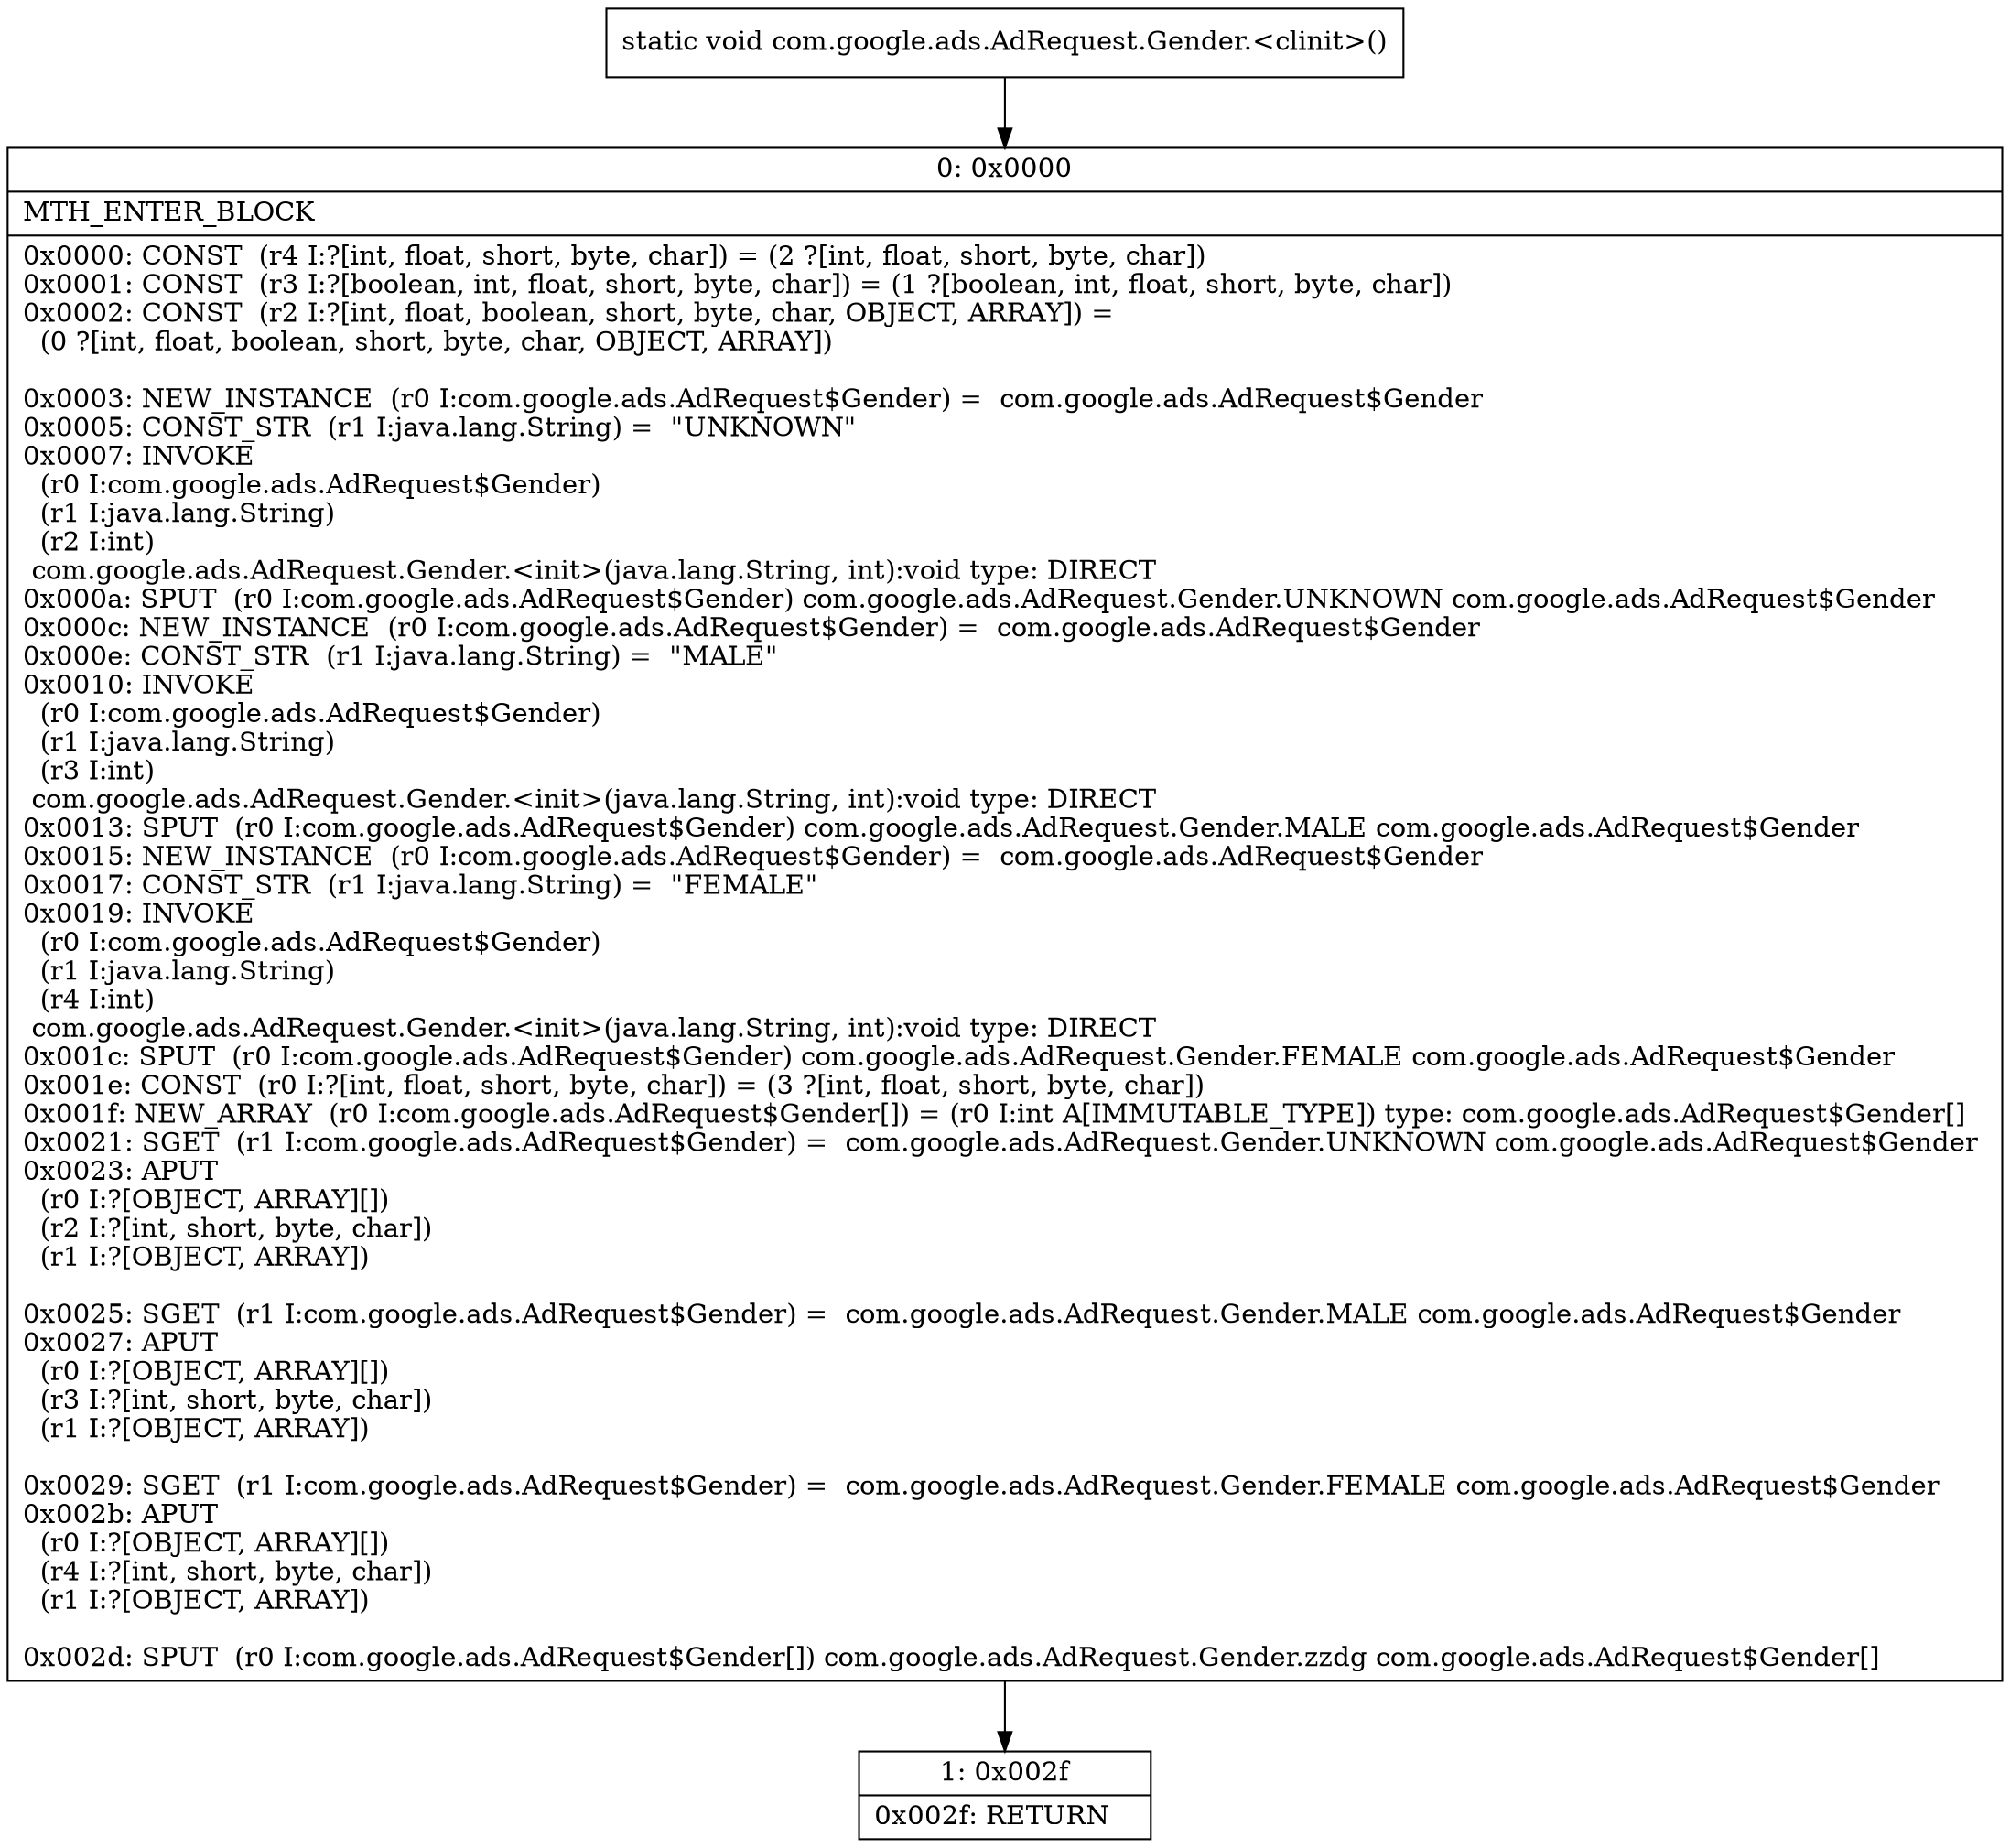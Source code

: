 digraph "CFG forcom.google.ads.AdRequest.Gender.\<clinit\>()V" {
Node_0 [shape=record,label="{0\:\ 0x0000|MTH_ENTER_BLOCK\l|0x0000: CONST  (r4 I:?[int, float, short, byte, char]) = (2 ?[int, float, short, byte, char]) \l0x0001: CONST  (r3 I:?[boolean, int, float, short, byte, char]) = (1 ?[boolean, int, float, short, byte, char]) \l0x0002: CONST  (r2 I:?[int, float, boolean, short, byte, char, OBJECT, ARRAY]) = \l  (0 ?[int, float, boolean, short, byte, char, OBJECT, ARRAY])\l \l0x0003: NEW_INSTANCE  (r0 I:com.google.ads.AdRequest$Gender) =  com.google.ads.AdRequest$Gender \l0x0005: CONST_STR  (r1 I:java.lang.String) =  \"UNKNOWN\" \l0x0007: INVOKE  \l  (r0 I:com.google.ads.AdRequest$Gender)\l  (r1 I:java.lang.String)\l  (r2 I:int)\l com.google.ads.AdRequest.Gender.\<init\>(java.lang.String, int):void type: DIRECT \l0x000a: SPUT  (r0 I:com.google.ads.AdRequest$Gender) com.google.ads.AdRequest.Gender.UNKNOWN com.google.ads.AdRequest$Gender \l0x000c: NEW_INSTANCE  (r0 I:com.google.ads.AdRequest$Gender) =  com.google.ads.AdRequest$Gender \l0x000e: CONST_STR  (r1 I:java.lang.String) =  \"MALE\" \l0x0010: INVOKE  \l  (r0 I:com.google.ads.AdRequest$Gender)\l  (r1 I:java.lang.String)\l  (r3 I:int)\l com.google.ads.AdRequest.Gender.\<init\>(java.lang.String, int):void type: DIRECT \l0x0013: SPUT  (r0 I:com.google.ads.AdRequest$Gender) com.google.ads.AdRequest.Gender.MALE com.google.ads.AdRequest$Gender \l0x0015: NEW_INSTANCE  (r0 I:com.google.ads.AdRequest$Gender) =  com.google.ads.AdRequest$Gender \l0x0017: CONST_STR  (r1 I:java.lang.String) =  \"FEMALE\" \l0x0019: INVOKE  \l  (r0 I:com.google.ads.AdRequest$Gender)\l  (r1 I:java.lang.String)\l  (r4 I:int)\l com.google.ads.AdRequest.Gender.\<init\>(java.lang.String, int):void type: DIRECT \l0x001c: SPUT  (r0 I:com.google.ads.AdRequest$Gender) com.google.ads.AdRequest.Gender.FEMALE com.google.ads.AdRequest$Gender \l0x001e: CONST  (r0 I:?[int, float, short, byte, char]) = (3 ?[int, float, short, byte, char]) \l0x001f: NEW_ARRAY  (r0 I:com.google.ads.AdRequest$Gender[]) = (r0 I:int A[IMMUTABLE_TYPE]) type: com.google.ads.AdRequest$Gender[] \l0x0021: SGET  (r1 I:com.google.ads.AdRequest$Gender) =  com.google.ads.AdRequest.Gender.UNKNOWN com.google.ads.AdRequest$Gender \l0x0023: APUT  \l  (r0 I:?[OBJECT, ARRAY][])\l  (r2 I:?[int, short, byte, char])\l  (r1 I:?[OBJECT, ARRAY])\l \l0x0025: SGET  (r1 I:com.google.ads.AdRequest$Gender) =  com.google.ads.AdRequest.Gender.MALE com.google.ads.AdRequest$Gender \l0x0027: APUT  \l  (r0 I:?[OBJECT, ARRAY][])\l  (r3 I:?[int, short, byte, char])\l  (r1 I:?[OBJECT, ARRAY])\l \l0x0029: SGET  (r1 I:com.google.ads.AdRequest$Gender) =  com.google.ads.AdRequest.Gender.FEMALE com.google.ads.AdRequest$Gender \l0x002b: APUT  \l  (r0 I:?[OBJECT, ARRAY][])\l  (r4 I:?[int, short, byte, char])\l  (r1 I:?[OBJECT, ARRAY])\l \l0x002d: SPUT  (r0 I:com.google.ads.AdRequest$Gender[]) com.google.ads.AdRequest.Gender.zzdg com.google.ads.AdRequest$Gender[] \l}"];
Node_1 [shape=record,label="{1\:\ 0x002f|0x002f: RETURN   \l}"];
MethodNode[shape=record,label="{static void com.google.ads.AdRequest.Gender.\<clinit\>() }"];
MethodNode -> Node_0;
Node_0 -> Node_1;
}

